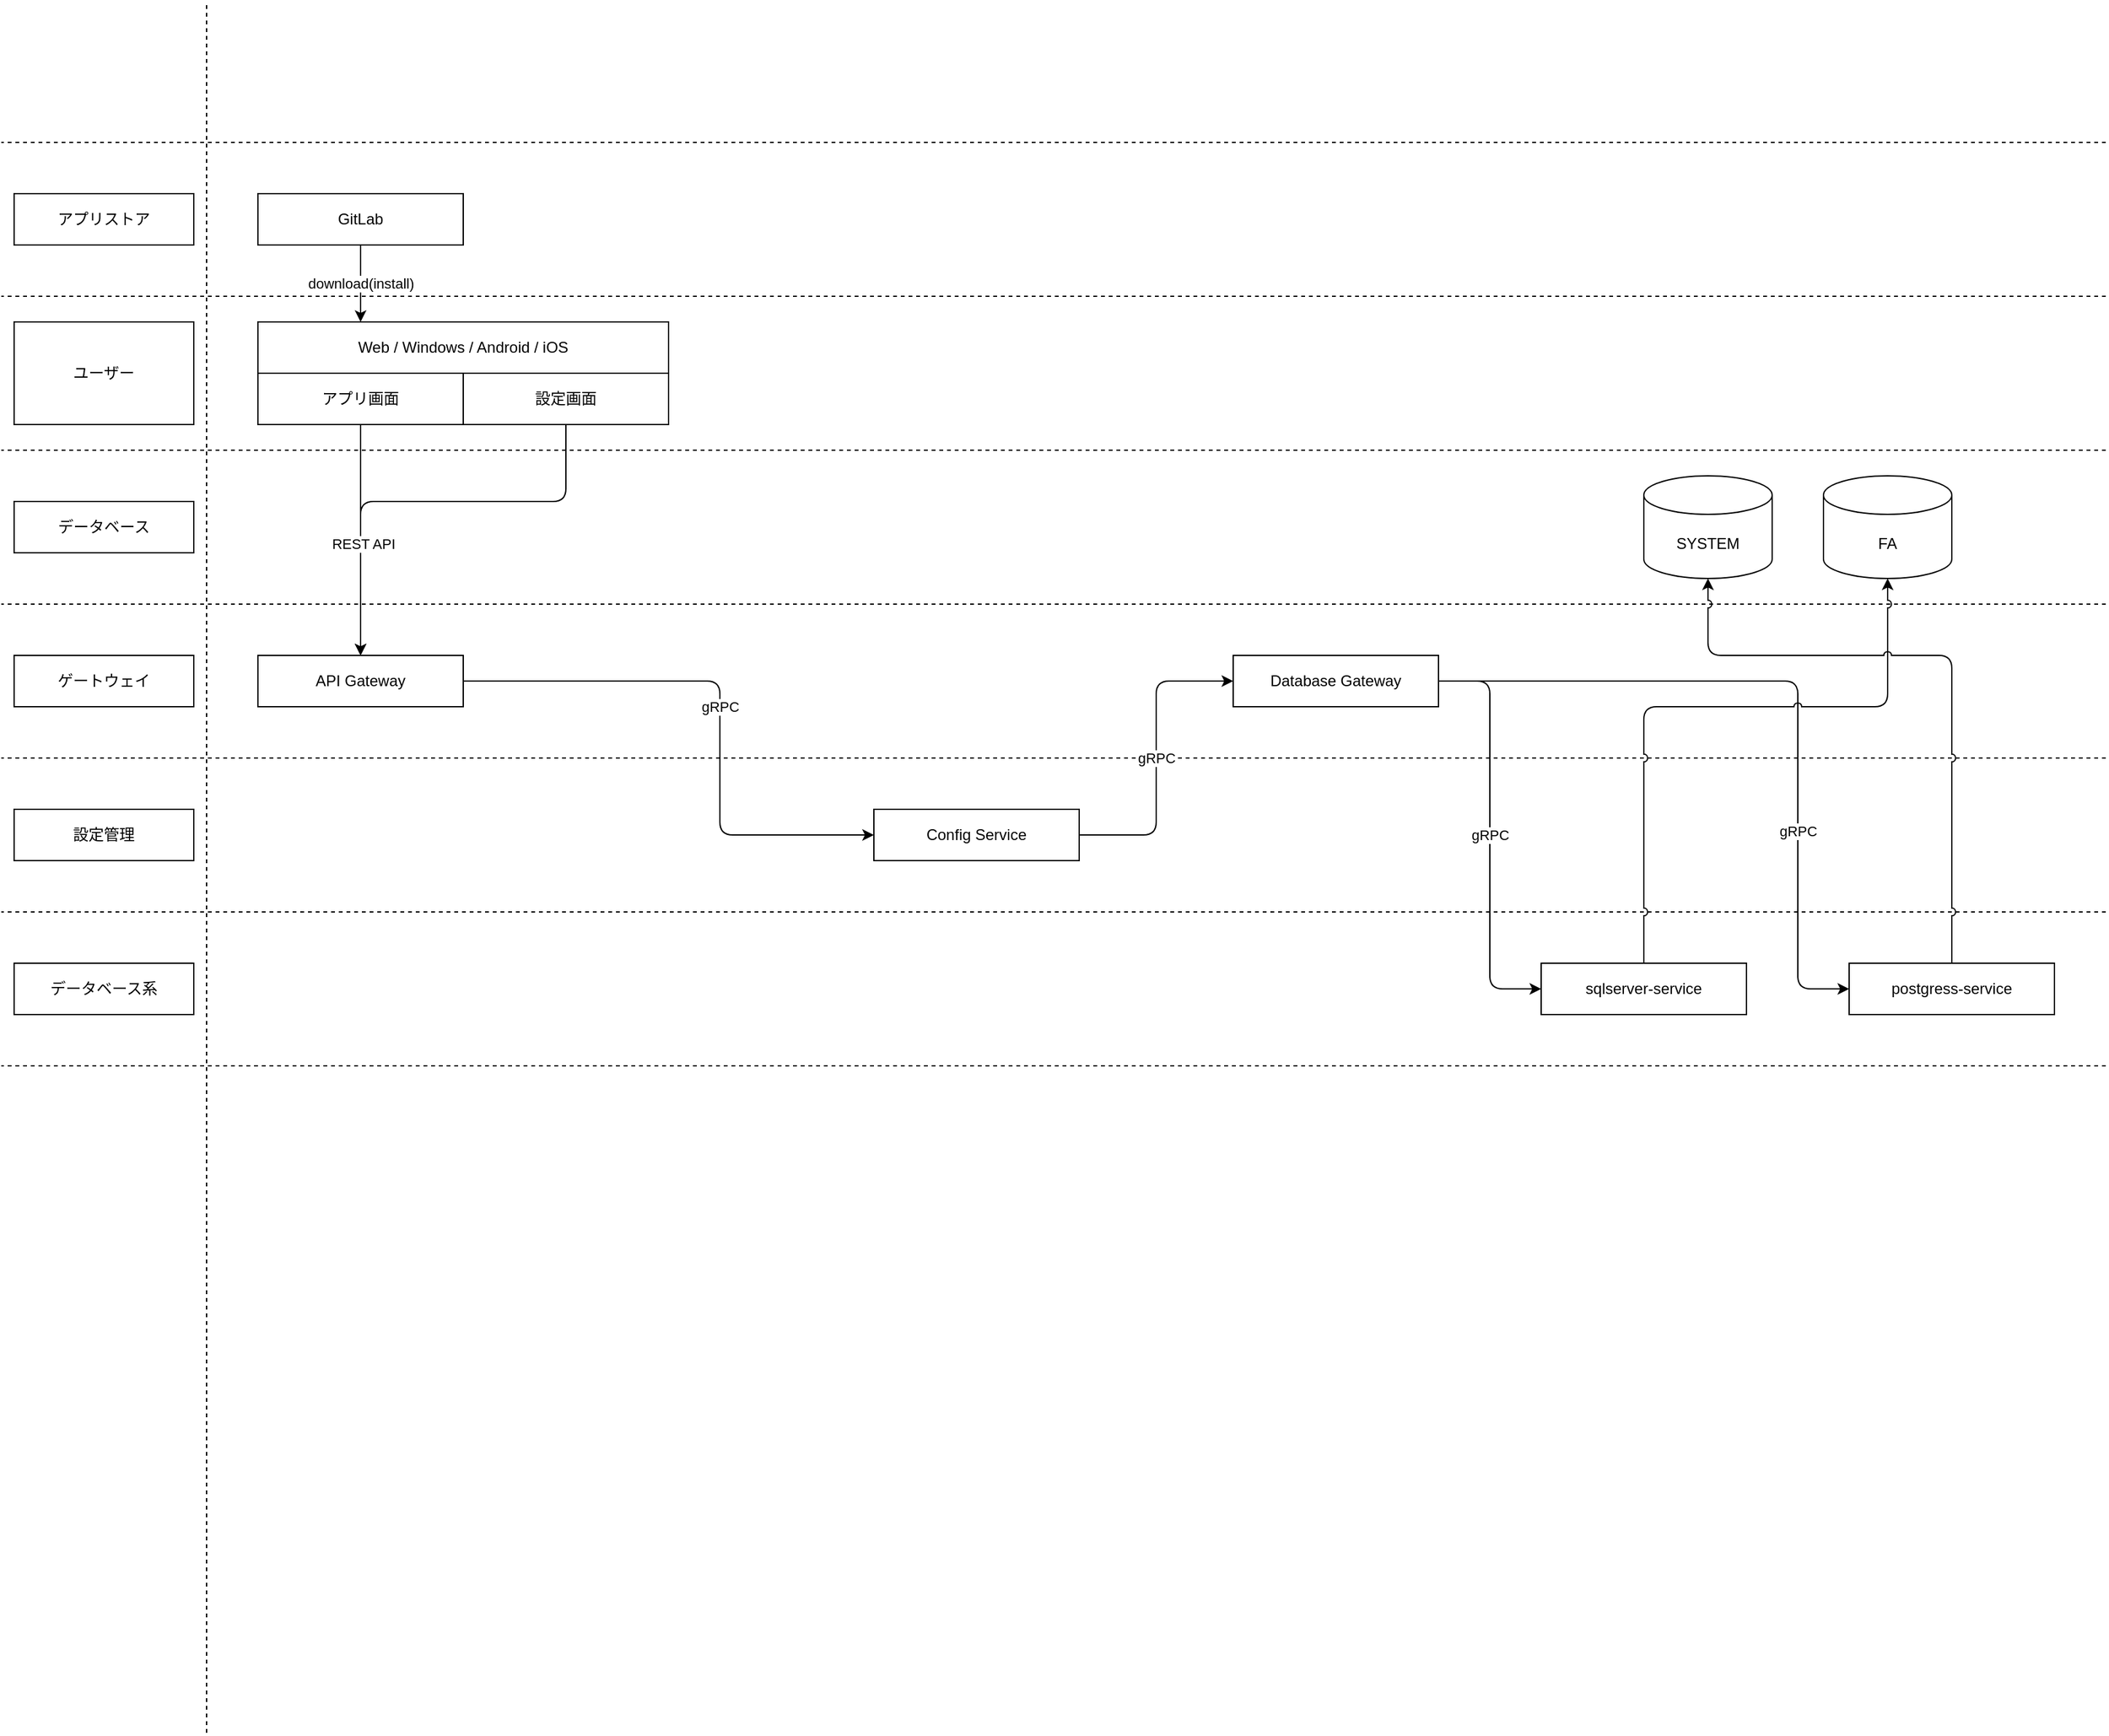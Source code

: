 <mxfile>
    <diagram id="cOa90RRoX8LCoj8icvLC" name="ページ1">
        <mxGraphModel dx="2132" dy="2357" grid="1" gridSize="10" guides="1" tooltips="1" connect="1" arrows="1" fold="1" page="1" pageScale="1" pageWidth="1800" pageHeight="1200" math="0" shadow="0">
            <root>
                <mxCell id="0"/>
                <mxCell id="1" parent="0"/>
                <mxCell id="2" value="" style="endArrow=none;dashed=1;html=1;" edge="1" parent="1">
                    <mxGeometry width="50" height="50" relative="1" as="geometry">
                        <mxPoint x="160" y="1160" as="sourcePoint"/>
                        <mxPoint x="160" y="-190" as="targetPoint"/>
                    </mxGeometry>
                </mxCell>
                <mxCell id="3" value="" style="endArrow=none;dashed=1;html=1;" edge="1" parent="1">
                    <mxGeometry width="50" height="50" relative="1" as="geometry">
                        <mxPoint x="1640" y="160" as="sourcePoint"/>
                        <mxPoint y="160" as="targetPoint"/>
                    </mxGeometry>
                </mxCell>
                <mxCell id="4" value="ユーザー" style="rounded=0;whiteSpace=wrap;html=1;" vertex="1" parent="1">
                    <mxGeometry x="10" y="60" width="140" height="80" as="geometry"/>
                </mxCell>
                <mxCell id="7" value="Web / Windows / Android / iOS" style="rounded=0;whiteSpace=wrap;html=1;" vertex="1" parent="1">
                    <mxGeometry x="200" y="60" width="320" height="40" as="geometry"/>
                </mxCell>
                <mxCell id="11" value="アプリ画面" style="rounded=0;whiteSpace=wrap;html=1;" vertex="1" parent="1">
                    <mxGeometry x="200" y="100" width="160" height="40" as="geometry"/>
                </mxCell>
                <mxCell id="12" value="設定画面" style="rounded=0;whiteSpace=wrap;html=1;" vertex="1" parent="1">
                    <mxGeometry x="360" y="100" width="160" height="40" as="geometry"/>
                </mxCell>
                <mxCell id="13" value="" style="endArrow=none;dashed=1;html=1;" edge="1" parent="1">
                    <mxGeometry width="50" height="50" relative="1" as="geometry">
                        <mxPoint x="1640" y="40" as="sourcePoint"/>
                        <mxPoint y="40" as="targetPoint"/>
                    </mxGeometry>
                </mxCell>
                <mxCell id="14" value="アプリストア" style="rounded=0;whiteSpace=wrap;html=1;" vertex="1" parent="1">
                    <mxGeometry x="10" y="-40" width="140" height="40" as="geometry"/>
                </mxCell>
                <mxCell id="15" value="" style="endArrow=none;dashed=1;html=1;" edge="1" parent="1">
                    <mxGeometry width="50" height="50" relative="1" as="geometry">
                        <mxPoint x="1640" y="-80" as="sourcePoint"/>
                        <mxPoint y="-80" as="targetPoint"/>
                    </mxGeometry>
                </mxCell>
                <mxCell id="16" value="GitLab" style="rounded=0;whiteSpace=wrap;html=1;" vertex="1" parent="1">
                    <mxGeometry x="200" y="-40" width="160" height="40" as="geometry"/>
                </mxCell>
                <mxCell id="17" value="download(install)" style="endArrow=classic;html=1;exitX=0.5;exitY=1;exitDx=0;exitDy=0;entryX=0.25;entryY=0;entryDx=0;entryDy=0;" edge="1" parent="1" source="16" target="7">
                    <mxGeometry width="50" height="50" relative="1" as="geometry">
                        <mxPoint x="870" y="310" as="sourcePoint"/>
                        <mxPoint x="920" y="260" as="targetPoint"/>
                    </mxGeometry>
                </mxCell>
                <mxCell id="19" value="データベース" style="rounded=0;whiteSpace=wrap;html=1;" vertex="1" parent="1">
                    <mxGeometry x="10" y="200" width="140" height="40" as="geometry"/>
                </mxCell>
                <mxCell id="20" value="" style="endArrow=none;dashed=1;html=1;" edge="1" parent="1">
                    <mxGeometry width="50" height="50" relative="1" as="geometry">
                        <mxPoint x="1640" y="280" as="sourcePoint"/>
                        <mxPoint y="280" as="targetPoint"/>
                    </mxGeometry>
                </mxCell>
                <mxCell id="22" value="FA" style="shape=cylinder3;whiteSpace=wrap;html=1;boundedLbl=1;backgroundOutline=1;size=15;" vertex="1" parent="1">
                    <mxGeometry x="1420" y="180" width="100" height="80" as="geometry"/>
                </mxCell>
                <mxCell id="23" value="SYSTEM" style="shape=cylinder3;whiteSpace=wrap;html=1;boundedLbl=1;backgroundOutline=1;size=15;" vertex="1" parent="1">
                    <mxGeometry x="1280" y="180" width="100" height="80" as="geometry"/>
                </mxCell>
                <mxCell id="24" value="ゲートウェイ" style="rounded=0;whiteSpace=wrap;html=1;" vertex="1" parent="1">
                    <mxGeometry x="10" y="320" width="140" height="40" as="geometry"/>
                </mxCell>
                <mxCell id="25" value="" style="endArrow=none;dashed=1;html=1;" edge="1" parent="1">
                    <mxGeometry width="50" height="50" relative="1" as="geometry">
                        <mxPoint x="1640" y="400" as="sourcePoint"/>
                        <mxPoint y="400" as="targetPoint"/>
                    </mxGeometry>
                </mxCell>
                <mxCell id="26" value="API Gateway" style="rounded=0;whiteSpace=wrap;html=1;" vertex="1" parent="1">
                    <mxGeometry x="200" y="320" width="160" height="40" as="geometry"/>
                </mxCell>
                <mxCell id="27" value="" style="endArrow=classic;html=1;exitX=0.5;exitY=1;exitDx=0;exitDy=0;entryX=0.5;entryY=0;entryDx=0;entryDy=0;" edge="1" parent="1" source="11" target="26">
                    <mxGeometry width="50" height="50" relative="1" as="geometry">
                        <mxPoint x="790" y="210" as="sourcePoint"/>
                        <mxPoint x="840" y="160" as="targetPoint"/>
                    </mxGeometry>
                </mxCell>
                <mxCell id="28" value="REST API" style="endArrow=classic;html=1;entryX=0.5;entryY=0;entryDx=0;entryDy=0;exitX=0.5;exitY=1;exitDx=0;exitDy=0;spacing=2;spacingTop=66;spacingRight=96;" edge="1" parent="1" source="12" target="26">
                    <mxGeometry width="50" height="50" relative="1" as="geometry">
                        <mxPoint x="790" y="210" as="sourcePoint"/>
                        <mxPoint x="840" y="160" as="targetPoint"/>
                        <Array as="points">
                            <mxPoint x="440" y="200"/>
                            <mxPoint x="280" y="200"/>
                        </Array>
                        <mxPoint as="offset"/>
                    </mxGeometry>
                </mxCell>
                <mxCell id="29" value="" style="endArrow=none;dashed=1;html=1;" edge="1" parent="1">
                    <mxGeometry width="50" height="50" relative="1" as="geometry">
                        <mxPoint x="1640" y="520" as="sourcePoint"/>
                        <mxPoint y="520" as="targetPoint"/>
                    </mxGeometry>
                </mxCell>
                <mxCell id="30" value="設定管理" style="rounded=0;whiteSpace=wrap;html=1;" vertex="1" parent="1">
                    <mxGeometry x="10" y="440" width="140" height="40" as="geometry"/>
                </mxCell>
                <mxCell id="31" value="Database Gateway" style="rounded=0;whiteSpace=wrap;html=1;" vertex="1" parent="1">
                    <mxGeometry x="960" y="320" width="160" height="40" as="geometry"/>
                </mxCell>
                <mxCell id="32" value="Config Service" style="rounded=0;whiteSpace=wrap;html=1;" vertex="1" parent="1">
                    <mxGeometry x="680" y="440" width="160" height="40" as="geometry"/>
                </mxCell>
                <mxCell id="33" value="gRPC" style="endArrow=classic;html=1;exitX=1;exitY=0.5;exitDx=0;exitDy=0;entryX=0;entryY=0.5;entryDx=0;entryDy=0;" edge="1" parent="1" source="26" target="32">
                    <mxGeometry width="50" height="50" relative="1" as="geometry">
                        <mxPoint x="790" y="610" as="sourcePoint"/>
                        <mxPoint x="840" y="560" as="targetPoint"/>
                        <Array as="points">
                            <mxPoint x="560" y="340"/>
                            <mxPoint x="560" y="460"/>
                        </Array>
                    </mxGeometry>
                </mxCell>
                <mxCell id="34" value="gRPC" style="endArrow=classic;html=1;entryX=0;entryY=0.5;entryDx=0;entryDy=0;exitX=1;exitY=0.5;exitDx=0;exitDy=0;" edge="1" parent="1" source="32" target="31">
                    <mxGeometry width="50" height="50" relative="1" as="geometry">
                        <mxPoint x="790" y="410" as="sourcePoint"/>
                        <mxPoint x="840" y="360" as="targetPoint"/>
                        <Array as="points">
                            <mxPoint x="900" y="460"/>
                            <mxPoint x="900" y="340"/>
                        </Array>
                    </mxGeometry>
                </mxCell>
                <mxCell id="35" value="データベース系" style="rounded=0;whiteSpace=wrap;html=1;" vertex="1" parent="1">
                    <mxGeometry x="10" y="560" width="140" height="40" as="geometry"/>
                </mxCell>
                <mxCell id="36" value="" style="endArrow=none;dashed=1;html=1;" edge="1" parent="1">
                    <mxGeometry width="50" height="50" relative="1" as="geometry">
                        <mxPoint x="1640" y="640" as="sourcePoint"/>
                        <mxPoint y="640" as="targetPoint"/>
                    </mxGeometry>
                </mxCell>
                <mxCell id="37" value="sqlserver-service" style="rounded=0;whiteSpace=wrap;html=1;" vertex="1" parent="1">
                    <mxGeometry x="1200" y="560" width="160" height="40" as="geometry"/>
                </mxCell>
                <mxCell id="38" value="postgress-service" style="rounded=0;whiteSpace=wrap;html=1;" vertex="1" parent="1">
                    <mxGeometry x="1440" y="560" width="160" height="40" as="geometry"/>
                </mxCell>
                <mxCell id="39" value="gRPC" style="endArrow=classic;html=1;exitX=1;exitY=0.5;exitDx=0;exitDy=0;entryX=0;entryY=0.5;entryDx=0;entryDy=0;" edge="1" parent="1" source="31" target="37">
                    <mxGeometry width="50" height="50" relative="1" as="geometry">
                        <mxPoint x="790" y="410" as="sourcePoint"/>
                        <mxPoint x="840" y="360" as="targetPoint"/>
                        <Array as="points">
                            <mxPoint x="1160" y="340"/>
                            <mxPoint x="1160" y="450"/>
                            <mxPoint x="1160" y="580"/>
                        </Array>
                    </mxGeometry>
                </mxCell>
                <mxCell id="40" value="gRPC" style="endArrow=classic;html=1;entryX=0;entryY=0.5;entryDx=0;entryDy=0;exitX=1;exitY=0.5;exitDx=0;exitDy=0;spacingTop=234;" edge="1" parent="1" source="31" target="38">
                    <mxGeometry width="50" height="50" relative="1" as="geometry">
                        <mxPoint x="790" y="410" as="sourcePoint"/>
                        <mxPoint x="840" y="360" as="targetPoint"/>
                        <Array as="points">
                            <mxPoint x="1400" y="340"/>
                            <mxPoint x="1400" y="580"/>
                        </Array>
                    </mxGeometry>
                </mxCell>
                <mxCell id="41" value="" style="endArrow=classic;html=1;entryX=0.5;entryY=1;entryDx=0;entryDy=0;entryPerimeter=0;exitX=0.5;exitY=0;exitDx=0;exitDy=0;jumpStyle=arc;" edge="1" parent="1" source="37" target="22">
                    <mxGeometry width="50" height="50" relative="1" as="geometry">
                        <mxPoint x="790" y="410" as="sourcePoint"/>
                        <mxPoint x="840" y="360" as="targetPoint"/>
                        <Array as="points">
                            <mxPoint x="1280" y="360"/>
                            <mxPoint x="1470" y="360"/>
                        </Array>
                    </mxGeometry>
                </mxCell>
                <mxCell id="42" value="" style="endArrow=classic;html=1;entryX=0.5;entryY=1;entryDx=0;entryDy=0;entryPerimeter=0;exitX=0.5;exitY=0;exitDx=0;exitDy=0;jumpStyle=arc;" edge="1" parent="1" source="38" target="23">
                    <mxGeometry width="50" height="50" relative="1" as="geometry">
                        <mxPoint x="790" y="410" as="sourcePoint"/>
                        <mxPoint x="840" y="360" as="targetPoint"/>
                        <Array as="points">
                            <mxPoint x="1520" y="320"/>
                            <mxPoint x="1330" y="320"/>
                        </Array>
                    </mxGeometry>
                </mxCell>
            </root>
        </mxGraphModel>
    </diagram>
</mxfile>